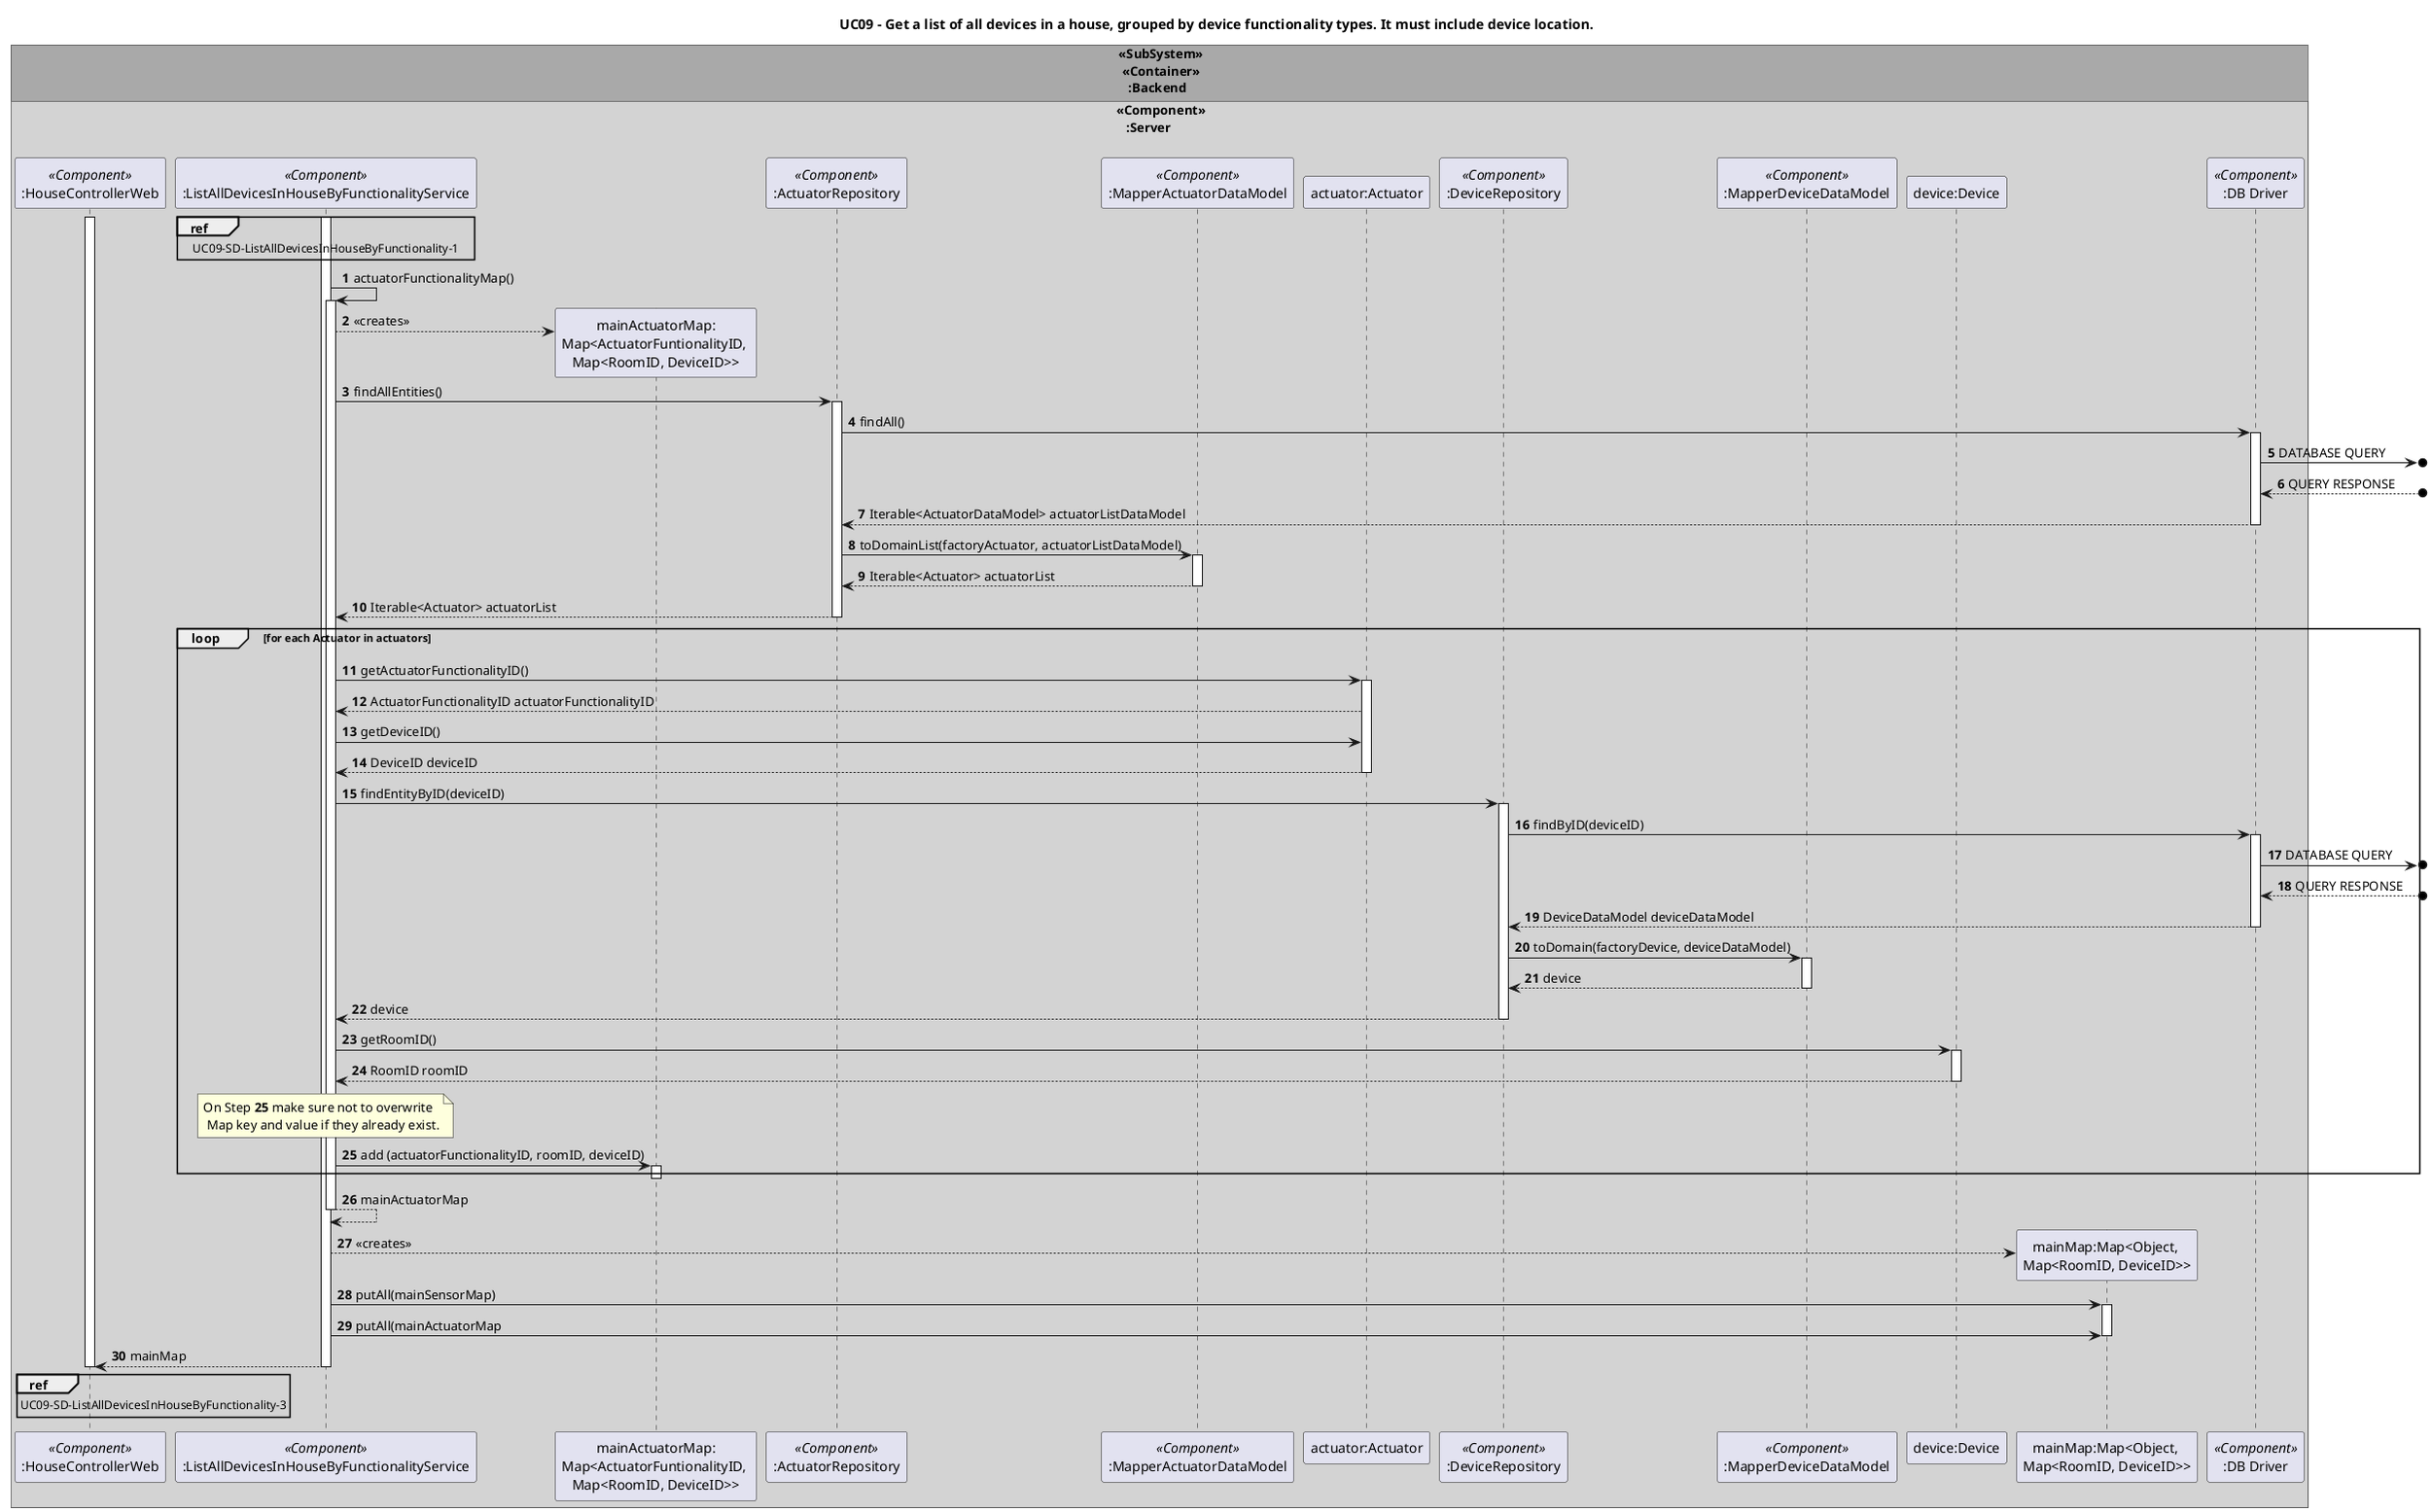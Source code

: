 @startuml
title UC09 - Get a list of all devices in a house, grouped by device functionality types. It must include device location.

autonumber

!pragma teoz true

box " <<SubSystem>>\n  <<Container>>\n    :Backend " #DarkGrey
box " <<Component>>\n    :Server" #LightGrey

participant ":HouseControllerWeb" as US09Ctrl <<Component>>
participant ":ListAllDevicesInHouseByFunctionalityService" as HouseService <<Component>>
participant "mainActuatorMap:\nMap<ActuatorFuntionalityID, \nMap<RoomID, DeviceID>>" as mainActuatorMap
participant ":ActuatorRepository" as ActuatorRepository <<Component>>
participant ":MapperActuatorDataModel" as MapperActuatorDataModel <<Component>>
participant "actuator:Actuator" as Actuator
participant ":DeviceRepository" as DeviceRepository <<Component>>
participant ":MapperDeviceDataModel" as MapperDeviceDataModel <<Component>>
participant "device:Device" as Device
participant "mainMap:Map<Object, \nMap<RoomID, DeviceID>>" as mainMap
participant ":DB Driver" as DBDriver <<Component>>
end box
end box

activate US09Ctrl
activate HouseService
ref over HouseService
     UC09-SD-ListAllDevicesInHouseByFunctionality-1
     end ref

'SECTION 1: ITERATE THROUGH ACTUATORS AND GROUP SENSORS BY FUNCTIONALITY'
HouseService -> HouseService: actuatorFunctionalityMap()
    activate HouseService
    HouseService --> mainActuatorMap**: <<creates>>
    HouseService -> ActuatorRepository: findAllEntities()
    activate ActuatorRepository
    ActuatorRepository -> DBDriver: findAll()
            activate DBDriver
            DBDriver ->o]: DATABASE QUERY
            DBDriver <--o]: QUERY RESPONSE
            DBDriver --> ActuatorRepository: Iterable<ActuatorDataModel> actuatorListDataModel
            deactivate DBDriver
            ActuatorRepository -> MapperActuatorDataModel: toDomainList(factoryActuator, actuatorListDataModel)
            activate MapperActuatorDataModel
            MapperActuatorDataModel --> ActuatorRepository: Iterable<Actuator> actuatorList
            deactivate MapperActuatorDataModel
    ActuatorRepository --> HouseService: Iterable<Actuator> actuatorList
    deactivate ActuatorRepository
    'SECTION 3.1: LOOPING THROUGH EACH ACTUATOR'
    loop for each Actuator in actuators
        HouseService -> Actuator: getActuatorFunctionalityID()
        activate Actuator
        Actuator --> HouseService: ActuatorFunctionalityID actuatorFunctionalityID
        HouseService -> Actuator: getDeviceID()
        Actuator --> HouseService: DeviceID deviceID
        deactivate Actuator
        HouseService -> DeviceRepository: findEntityByID(deviceID)
        activate DeviceRepository
        DeviceRepository -> DBDriver: findByID(deviceID)
                activate DBDriver
                DBDriver ->o]: DATABASE QUERY
                DBDriver <--o]: QUERY RESPONSE
                DBDriver --> DeviceRepository: DeviceDataModel deviceDataModel
                deactivate DBDriver
                DeviceRepository -> MapperDeviceDataModel: toDomain(factoryDevice, deviceDataModel)
                activate MapperDeviceDataModel
                MapperDeviceDataModel --> DeviceRepository: device
                deactivate MapperDeviceDataModel
        DeviceRepository --> HouseService: device
        deactivate DeviceRepository
        HouseService -> Device: getRoomID()
        activate Device
        Device --> HouseService: RoomID roomID
        deactivate Device
        note over HouseService: On Step <b>25</b> make sure not to overwrite\n Map key and value if they already exist.
        HouseService -> mainActuatorMap: add (actuatorFunctionalityID, roomID, deviceID)
        activate mainActuatorMap
        deactivate mainActuatorMap
    end
HouseService --> HouseService: mainActuatorMap
deactivate HouseService
'END SECTION'

'SECTION 4: MERGE SENSOR AND ACTUATOR MAPS AND PUT ALL DATA INTO MAIN MAP'
HouseService --> mainMap**: <<creates>>
    HouseService -> mainMap: putAll(mainSensorMap)
    activate mainMap

    HouseService -> mainMap: putAll(mainActuatorMap
    deactivate mainMap
HouseService --> US09Ctrl: mainMap
deactivate HouseService
deactivate US09Ctrl
ref over US09Ctrl
     UC09-SD-ListAllDevicesInHouseByFunctionality-3
     end ref
'END SECTION

@enduml